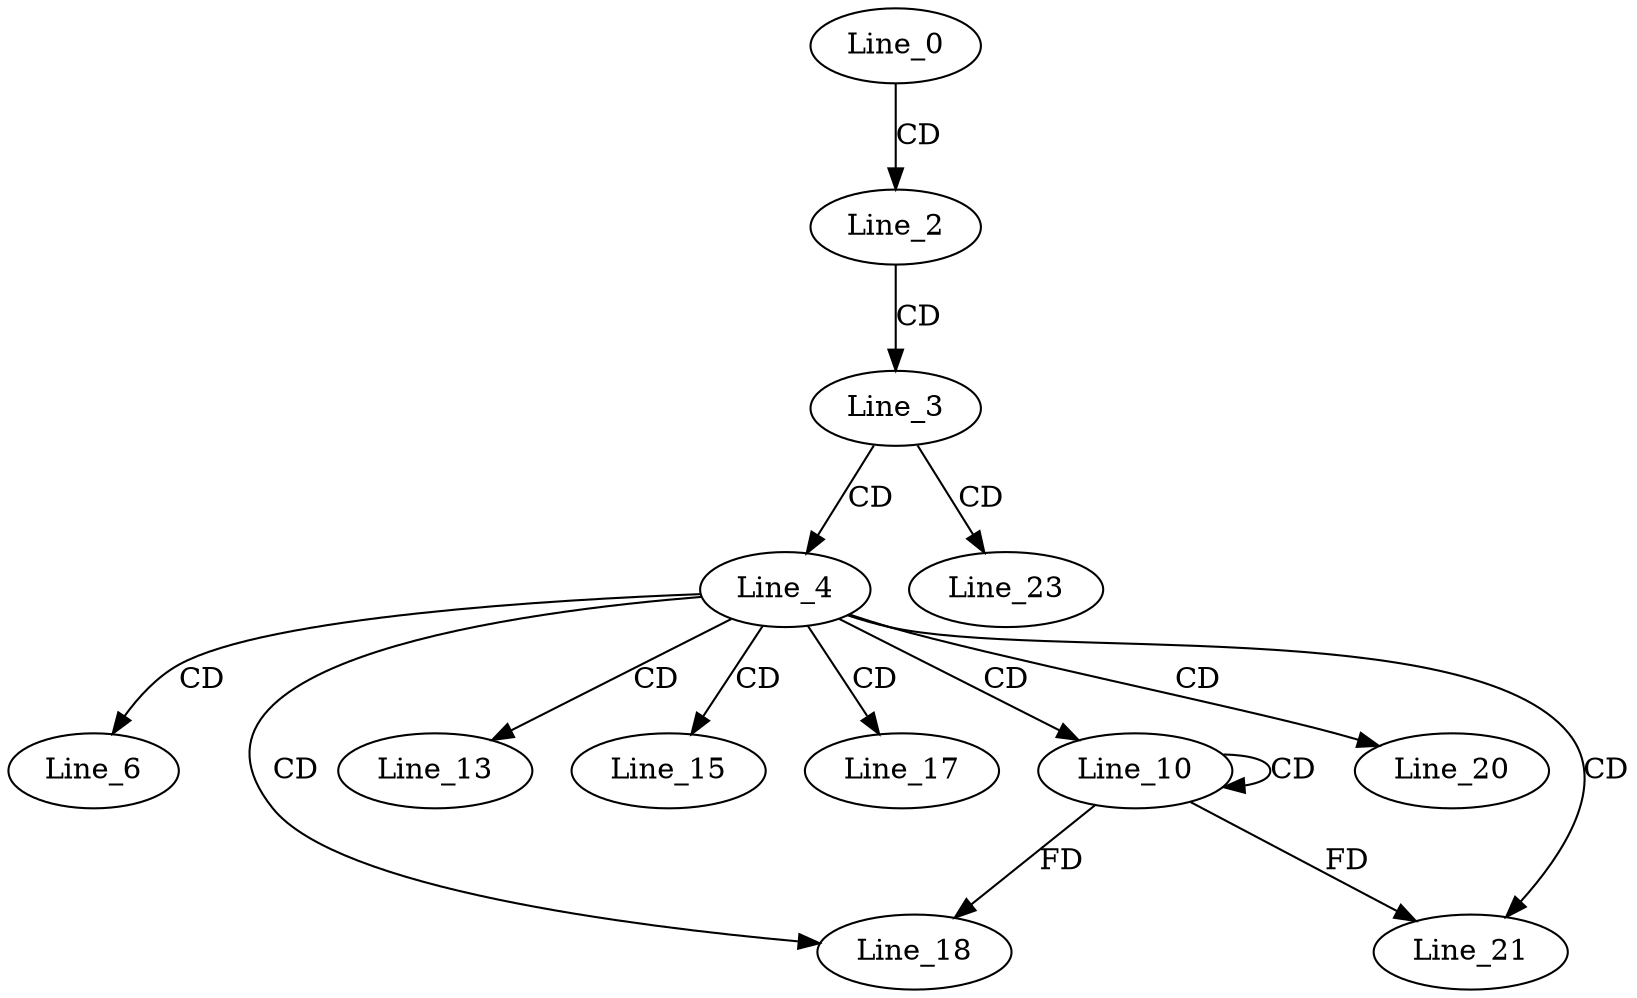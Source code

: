 digraph G {
  Line_0;
  Line_2;
  Line_3;
  Line_4;
  Line_6;
  Line_10;
  Line_10;
  Line_13;
  Line_15;
  Line_17;
  Line_18;
  Line_20;
  Line_21;
  Line_23;
  Line_0 -> Line_2 [ label="CD" ];
  Line_2 -> Line_3 [ label="CD" ];
  Line_3 -> Line_4 [ label="CD" ];
  Line_4 -> Line_6 [ label="CD" ];
  Line_4 -> Line_10 [ label="CD" ];
  Line_10 -> Line_10 [ label="CD" ];
  Line_4 -> Line_13 [ label="CD" ];
  Line_4 -> Line_15 [ label="CD" ];
  Line_4 -> Line_17 [ label="CD" ];
  Line_4 -> Line_18 [ label="CD" ];
  Line_10 -> Line_18 [ label="FD" ];
  Line_4 -> Line_20 [ label="CD" ];
  Line_4 -> Line_21 [ label="CD" ];
  Line_10 -> Line_21 [ label="FD" ];
  Line_3 -> Line_23 [ label="CD" ];
}
